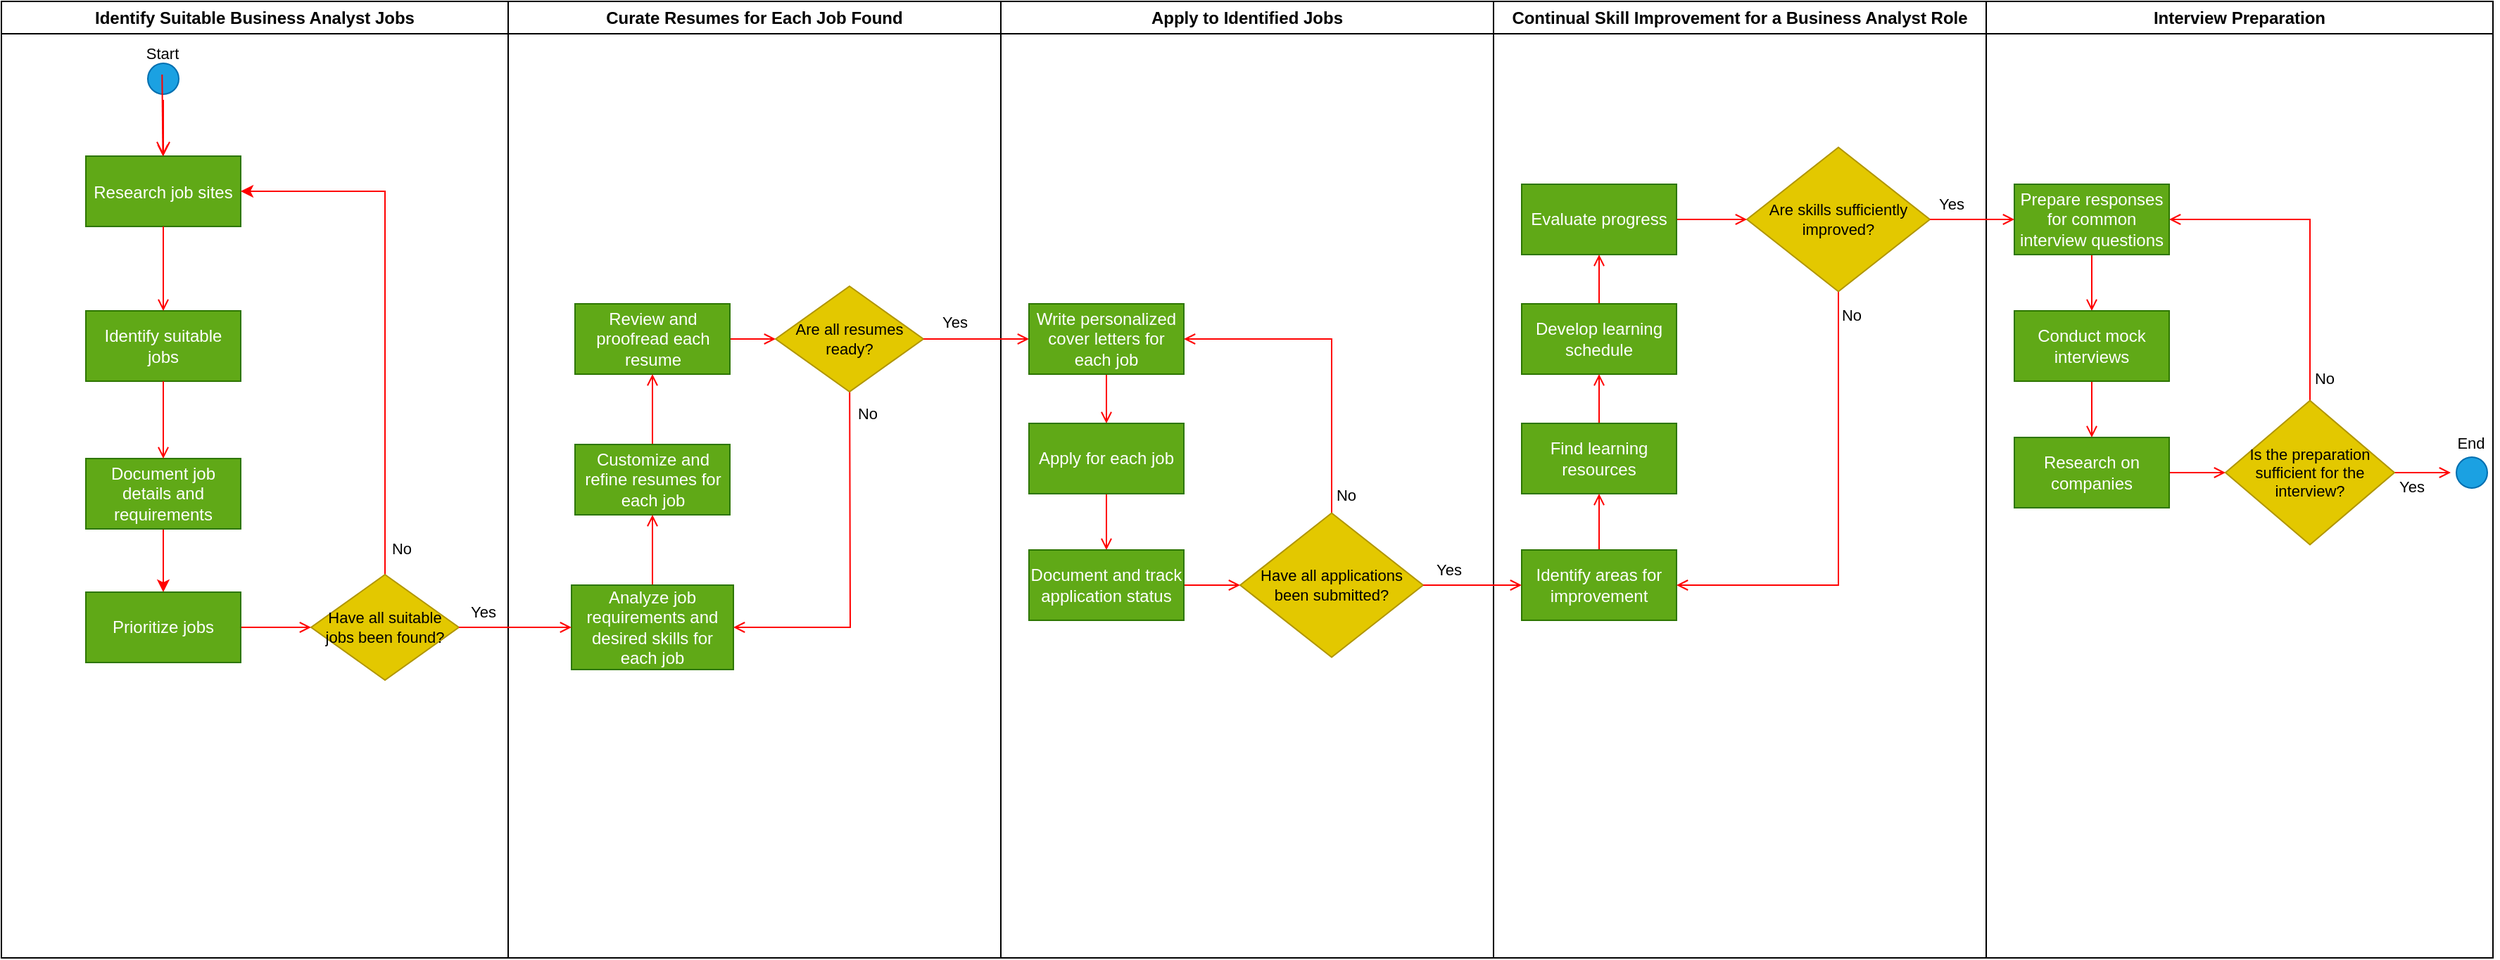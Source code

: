 <mxfile version="21.5.2" type="github">
  <diagram name="Page-1" id="69ls3LJgTDkAv7aRPso6">
    <mxGraphModel dx="1434" dy="828" grid="1" gridSize="10" guides="1" tooltips="1" connect="1" arrows="1" fold="1" page="1" pageScale="1" pageWidth="850" pageHeight="1100" math="0" shadow="0">
      <root>
        <mxCell id="0" />
        <mxCell id="1" parent="0" />
        <mxCell id="4xdy9ToxCQIkvBoCQ5zW-1" value="Identify Suitable Business Analyst Jobs" style="swimlane;whiteSpace=wrap" parent="1" vertex="1">
          <mxGeometry x="20" y="20" width="360" height="680" as="geometry" />
        </mxCell>
        <object label="" id="4xdy9ToxCQIkvBoCQ5zW-2">
          <mxCell style="ellipse;shape=startState;fillColor=#1ba1e2;strokeColor=#006EAF;fontColor=#ffffff;" parent="4xdy9ToxCQIkvBoCQ5zW-1" vertex="1">
            <mxGeometry x="100" y="40" width="30" height="30" as="geometry" />
          </mxCell>
        </object>
        <mxCell id="4xdy9ToxCQIkvBoCQ5zW-3" value="" style="edgeStyle=elbowEdgeStyle;elbow=horizontal;verticalAlign=bottom;endArrow=open;endSize=8;strokeColor=#FF0000;endFill=1;rounded=0" parent="4xdy9ToxCQIkvBoCQ5zW-1" source="4xdy9ToxCQIkvBoCQ5zW-2" target="4xdy9ToxCQIkvBoCQ5zW-4" edge="1">
          <mxGeometry x="100" y="40" as="geometry">
            <mxPoint x="115" y="110" as="targetPoint" />
          </mxGeometry>
        </mxCell>
        <mxCell id="4xdy9ToxCQIkvBoCQ5zW-4" value="Research job sites" style="fillColor=#60a917;fontColor=#ffffff;strokeColor=#2D7600;" parent="4xdy9ToxCQIkvBoCQ5zW-1" vertex="1">
          <mxGeometry x="60" y="110" width="110" height="50" as="geometry" />
        </mxCell>
        <mxCell id="4xdy9ToxCQIkvBoCQ5zW-5" value="Identify suitable jobs" style="whiteSpace=wrap;fillColor=#60a917;fontColor=#ffffff;strokeColor=#2D7600;" parent="4xdy9ToxCQIkvBoCQ5zW-1" vertex="1">
          <mxGeometry x="60" y="220" width="110" height="50" as="geometry" />
        </mxCell>
        <mxCell id="4xdy9ToxCQIkvBoCQ5zW-6" value="" style="endArrow=open;strokeColor=#FF0000;endFill=1;rounded=0" parent="4xdy9ToxCQIkvBoCQ5zW-1" source="4xdy9ToxCQIkvBoCQ5zW-4" target="4xdy9ToxCQIkvBoCQ5zW-5" edge="1">
          <mxGeometry relative="1" as="geometry" />
        </mxCell>
        <mxCell id="4xdy9ToxCQIkvBoCQ5zW-37" style="edgeStyle=orthogonalEdgeStyle;rounded=0;orthogonalLoop=1;jettySize=auto;html=1;entryX=0.5;entryY=0;entryDx=0;entryDy=0;fillColor=#a20025;strokeColor=#FF0000;" parent="4xdy9ToxCQIkvBoCQ5zW-1" source="4xdy9ToxCQIkvBoCQ5zW-7" target="4xdy9ToxCQIkvBoCQ5zW-36" edge="1">
          <mxGeometry relative="1" as="geometry" />
        </mxCell>
        <mxCell id="4xdy9ToxCQIkvBoCQ5zW-7" value="Document job details and requirements" style="whiteSpace=wrap;fillColor=#60a917;fontColor=#ffffff;strokeColor=#2D7600;" parent="4xdy9ToxCQIkvBoCQ5zW-1" vertex="1">
          <mxGeometry x="60" y="325" width="110" height="50" as="geometry" />
        </mxCell>
        <mxCell id="4xdy9ToxCQIkvBoCQ5zW-8" value="" style="endArrow=open;strokeColor=#FF0000;endFill=1;rounded=0" parent="4xdy9ToxCQIkvBoCQ5zW-1" source="4xdy9ToxCQIkvBoCQ5zW-5" target="4xdy9ToxCQIkvBoCQ5zW-7" edge="1">
          <mxGeometry relative="1" as="geometry" />
        </mxCell>
        <mxCell id="4xdy9ToxCQIkvBoCQ5zW-52" style="edgeStyle=none;shape=connector;rounded=0;orthogonalLoop=1;jettySize=auto;html=1;exitX=1;exitY=0.5;exitDx=0;exitDy=0;entryX=0;entryY=0.5;entryDx=0;entryDy=0;labelBackgroundColor=default;strokeColor=#FF0000;fontFamily=Helvetica;fontSize=11;fontColor=default;endArrow=open;endFill=1;" parent="4xdy9ToxCQIkvBoCQ5zW-1" source="4xdy9ToxCQIkvBoCQ5zW-36" target="4xdy9ToxCQIkvBoCQ5zW-38" edge="1">
          <mxGeometry relative="1" as="geometry" />
        </mxCell>
        <mxCell id="4xdy9ToxCQIkvBoCQ5zW-36" value="Prioritize jobs" style="whiteSpace=wrap;fillColor=#60a917;fontColor=#ffffff;strokeColor=#2D7600;" parent="4xdy9ToxCQIkvBoCQ5zW-1" vertex="1">
          <mxGeometry x="60" y="420" width="110" height="50" as="geometry" />
        </mxCell>
        <mxCell id="4xdy9ToxCQIkvBoCQ5zW-50" style="edgeStyle=orthogonalEdgeStyle;rounded=0;orthogonalLoop=1;jettySize=auto;html=1;entryX=1;entryY=0.5;entryDx=0;entryDy=0;exitX=0.5;exitY=0;exitDx=0;exitDy=0;strokeColor=#FF0000;" parent="4xdy9ToxCQIkvBoCQ5zW-1" source="4xdy9ToxCQIkvBoCQ5zW-38" target="4xdy9ToxCQIkvBoCQ5zW-4" edge="1">
          <mxGeometry relative="1" as="geometry">
            <mxPoint x="273" y="130" as="targetPoint" />
          </mxGeometry>
        </mxCell>
        <mxCell id="4xdy9ToxCQIkvBoCQ5zW-51" value="No" style="edgeLabel;html=1;align=center;verticalAlign=middle;resizable=0;points=[];" parent="4xdy9ToxCQIkvBoCQ5zW-50" vertex="1" connectable="0">
          <mxGeometry x="-0.084" relative="1" as="geometry">
            <mxPoint x="11" y="153" as="offset" />
          </mxGeometry>
        </mxCell>
        <mxCell id="4xdy9ToxCQIkvBoCQ5zW-38" value="Have all suitable jobs been found?" style="rhombus;html=1;whiteSpace=wrap;fillColor=#e3c800;fontColor=#000000;strokeColor=#B09500;fontSize=11;" parent="4xdy9ToxCQIkvBoCQ5zW-1" vertex="1">
          <mxGeometry x="220" y="407.5" width="105" height="75" as="geometry" />
        </mxCell>
        <mxCell id="4xdy9ToxCQIkvBoCQ5zW-10" value="Curate Resumes for Each Job Found" style="swimlane;whiteSpace=wrap" parent="1" vertex="1">
          <mxGeometry x="380" y="20" width="350" height="680" as="geometry" />
        </mxCell>
        <mxCell id="4xdy9ToxCQIkvBoCQ5zW-62" style="edgeStyle=none;shape=connector;rounded=0;orthogonalLoop=1;jettySize=auto;html=1;entryX=0;entryY=0.5;entryDx=0;entryDy=0;labelBackgroundColor=default;strokeColor=#FF0000;fontFamily=Helvetica;fontSize=11;fontColor=default;endArrow=open;endFill=1;" parent="4xdy9ToxCQIkvBoCQ5zW-10" source="4xdy9ToxCQIkvBoCQ5zW-13" target="4xdy9ToxCQIkvBoCQ5zW-59" edge="1">
          <mxGeometry relative="1" as="geometry" />
        </mxCell>
        <mxCell id="4xdy9ToxCQIkvBoCQ5zW-13" value="Review and proofread each resume" style="whiteSpace=wrap;fillColor=#60a917;fontColor=#ffffff;strokeColor=#2D7600;" parent="4xdy9ToxCQIkvBoCQ5zW-10" vertex="1">
          <mxGeometry x="47.5" y="215" width="110" height="50" as="geometry" />
        </mxCell>
        <mxCell id="4xdy9ToxCQIkvBoCQ5zW-57" style="edgeStyle=none;shape=connector;rounded=0;orthogonalLoop=1;jettySize=auto;html=1;entryX=0.5;entryY=1;entryDx=0;entryDy=0;labelBackgroundColor=default;strokeColor=#FF0000;fontFamily=Helvetica;fontSize=11;fontColor=default;endArrow=open;endFill=1;" parent="4xdy9ToxCQIkvBoCQ5zW-10" source="4xdy9ToxCQIkvBoCQ5zW-14" target="4xdy9ToxCQIkvBoCQ5zW-13" edge="1">
          <mxGeometry relative="1" as="geometry" />
        </mxCell>
        <mxCell id="4xdy9ToxCQIkvBoCQ5zW-14" value="Customize and refine resumes for each job" style="whiteSpace=wrap;fillColor=#60a917;fontColor=#ffffff;strokeColor=#2D7600;" parent="4xdy9ToxCQIkvBoCQ5zW-10" vertex="1">
          <mxGeometry x="47.5" y="315" width="110" height="50" as="geometry" />
        </mxCell>
        <mxCell id="4xdy9ToxCQIkvBoCQ5zW-56" style="edgeStyle=none;shape=connector;rounded=0;orthogonalLoop=1;jettySize=auto;html=1;entryX=0.5;entryY=1;entryDx=0;entryDy=0;labelBackgroundColor=default;strokeColor=#FF0000;fontFamily=Helvetica;fontSize=11;fontColor=default;endArrow=open;endFill=1;" parent="4xdy9ToxCQIkvBoCQ5zW-10" source="4xdy9ToxCQIkvBoCQ5zW-16" target="4xdy9ToxCQIkvBoCQ5zW-14" edge="1">
          <mxGeometry relative="1" as="geometry" />
        </mxCell>
        <mxCell id="4xdy9ToxCQIkvBoCQ5zW-16" value="Analyze job requirements and desired skills for each job" style="whiteSpace=wrap;fillColor=#60a917;fontColor=#ffffff;strokeColor=#2D7600;" parent="4xdy9ToxCQIkvBoCQ5zW-10" vertex="1">
          <mxGeometry x="45" y="415" width="115" height="60" as="geometry" />
        </mxCell>
        <mxCell id="4xdy9ToxCQIkvBoCQ5zW-63" style="edgeStyle=none;shape=connector;rounded=0;orthogonalLoop=1;jettySize=auto;html=1;entryX=1;entryY=0.5;entryDx=0;entryDy=0;labelBackgroundColor=default;strokeColor=#FF0000;fontFamily=Helvetica;fontSize=11;fontColor=default;endArrow=open;endFill=1;" parent="4xdy9ToxCQIkvBoCQ5zW-10" source="4xdy9ToxCQIkvBoCQ5zW-59" target="4xdy9ToxCQIkvBoCQ5zW-16" edge="1">
          <mxGeometry relative="1" as="geometry">
            <Array as="points">
              <mxPoint x="243" y="445" />
            </Array>
          </mxGeometry>
        </mxCell>
        <mxCell id="4xdy9ToxCQIkvBoCQ5zW-64" value="No" style="edgeLabel;html=1;align=center;verticalAlign=middle;resizable=0;points=[];fontSize=11;fontFamily=Helvetica;fontColor=default;" parent="4xdy9ToxCQIkvBoCQ5zW-63" vertex="1" connectable="0">
          <mxGeometry x="-0.445" y="-1" relative="1" as="geometry">
            <mxPoint x="13" y="-54" as="offset" />
          </mxGeometry>
        </mxCell>
        <mxCell id="4xdy9ToxCQIkvBoCQ5zW-59" value="Are all resumes ready?" style="rhombus;html=1;whiteSpace=wrap;fillColor=#e3c800;fontColor=#000000;strokeColor=#B09500;fontSize=11;" parent="4xdy9ToxCQIkvBoCQ5zW-10" vertex="1">
          <mxGeometry x="190" y="202.5" width="105" height="75" as="geometry" />
        </mxCell>
        <mxCell id="4xdy9ToxCQIkvBoCQ5zW-29" value="Apply to Identified Jobs" style="swimlane;whiteSpace=wrap" parent="1" vertex="1">
          <mxGeometry x="730" y="20" width="350" height="680" as="geometry" />
        </mxCell>
        <mxCell id="4xdy9ToxCQIkvBoCQ5zW-70" style="edgeStyle=none;shape=connector;rounded=0;orthogonalLoop=1;jettySize=auto;html=1;entryX=0.5;entryY=0;entryDx=0;entryDy=0;labelBackgroundColor=default;strokeColor=#FF0000;fontFamily=Helvetica;fontSize=11;fontColor=default;endArrow=open;endFill=1;" parent="4xdy9ToxCQIkvBoCQ5zW-29" source="4xdy9ToxCQIkvBoCQ5zW-65" target="4xdy9ToxCQIkvBoCQ5zW-68" edge="1">
          <mxGeometry relative="1" as="geometry" />
        </mxCell>
        <mxCell id="4xdy9ToxCQIkvBoCQ5zW-65" value="Write personalized cover letters for each job" style="whiteSpace=wrap;fillColor=#60a917;fontColor=#ffffff;strokeColor=#2D7600;" parent="4xdy9ToxCQIkvBoCQ5zW-29" vertex="1">
          <mxGeometry x="20" y="215" width="110" height="50" as="geometry" />
        </mxCell>
        <mxCell id="4xdy9ToxCQIkvBoCQ5zW-71" style="edgeStyle=none;shape=connector;rounded=0;orthogonalLoop=1;jettySize=auto;html=1;entryX=0.5;entryY=0;entryDx=0;entryDy=0;labelBackgroundColor=default;strokeColor=#FF0000;fontFamily=Helvetica;fontSize=11;fontColor=default;endArrow=open;endFill=1;" parent="4xdy9ToxCQIkvBoCQ5zW-29" source="4xdy9ToxCQIkvBoCQ5zW-68" target="4xdy9ToxCQIkvBoCQ5zW-69" edge="1">
          <mxGeometry relative="1" as="geometry" />
        </mxCell>
        <mxCell id="4xdy9ToxCQIkvBoCQ5zW-68" value="Apply for each job" style="whiteSpace=wrap;fillColor=#60a917;fontColor=#ffffff;strokeColor=#2D7600;" parent="4xdy9ToxCQIkvBoCQ5zW-29" vertex="1">
          <mxGeometry x="20" y="300" width="110" height="50" as="geometry" />
        </mxCell>
        <mxCell id="4xdy9ToxCQIkvBoCQ5zW-73" style="edgeStyle=none;shape=connector;rounded=0;orthogonalLoop=1;jettySize=auto;html=1;entryX=0;entryY=0.5;entryDx=0;entryDy=0;labelBackgroundColor=default;strokeColor=#FF0000;fontFamily=Helvetica;fontSize=11;fontColor=default;endArrow=open;endFill=1;" parent="4xdy9ToxCQIkvBoCQ5zW-29" source="4xdy9ToxCQIkvBoCQ5zW-69" target="4xdy9ToxCQIkvBoCQ5zW-72" edge="1">
          <mxGeometry relative="1" as="geometry" />
        </mxCell>
        <mxCell id="4xdy9ToxCQIkvBoCQ5zW-69" value="Document and track application status" style="whiteSpace=wrap;fillColor=#60a917;fontColor=#ffffff;strokeColor=#2D7600;" parent="4xdy9ToxCQIkvBoCQ5zW-29" vertex="1">
          <mxGeometry x="20" y="390" width="110" height="50" as="geometry" />
        </mxCell>
        <mxCell id="4xdy9ToxCQIkvBoCQ5zW-75" style="edgeStyle=none;shape=connector;rounded=0;orthogonalLoop=1;jettySize=auto;html=1;entryX=1;entryY=0.5;entryDx=0;entryDy=0;labelBackgroundColor=default;strokeColor=#FF0000;fontFamily=Helvetica;fontSize=11;fontColor=default;endArrow=open;endFill=1;" parent="4xdy9ToxCQIkvBoCQ5zW-29" source="4xdy9ToxCQIkvBoCQ5zW-72" target="4xdy9ToxCQIkvBoCQ5zW-65" edge="1">
          <mxGeometry relative="1" as="geometry">
            <Array as="points">
              <mxPoint x="235" y="240" />
            </Array>
          </mxGeometry>
        </mxCell>
        <mxCell id="4xdy9ToxCQIkvBoCQ5zW-76" value="No" style="edgeLabel;html=1;align=center;verticalAlign=middle;resizable=0;points=[];fontSize=11;fontFamily=Helvetica;fontColor=default;" parent="4xdy9ToxCQIkvBoCQ5zW-75" vertex="1" connectable="0">
          <mxGeometry x="-0.172" y="1" relative="1" as="geometry">
            <mxPoint x="11" y="81" as="offset" />
          </mxGeometry>
        </mxCell>
        <mxCell id="4xdy9ToxCQIkvBoCQ5zW-72" value="Have all applications been submitted?" style="rhombus;html=1;whiteSpace=wrap;fillColor=#e3c800;fontColor=#000000;strokeColor=#B09500;fontSize=11;" parent="4xdy9ToxCQIkvBoCQ5zW-29" vertex="1">
          <mxGeometry x="170" y="363.75" width="130" height="102.5" as="geometry" />
        </mxCell>
        <mxCell id="4xdy9ToxCQIkvBoCQ5zW-53" style="edgeStyle=none;shape=connector;rounded=0;orthogonalLoop=1;jettySize=auto;html=1;exitX=1;exitY=0.5;exitDx=0;exitDy=0;entryX=0;entryY=0.5;entryDx=0;entryDy=0;labelBackgroundColor=default;strokeColor=#FF0000;fontFamily=Helvetica;fontSize=11;fontColor=default;endArrow=open;endFill=1;" parent="1" source="4xdy9ToxCQIkvBoCQ5zW-38" target="4xdy9ToxCQIkvBoCQ5zW-16" edge="1">
          <mxGeometry relative="1" as="geometry" />
        </mxCell>
        <mxCell id="4xdy9ToxCQIkvBoCQ5zW-54" value="Yes" style="edgeLabel;html=1;align=center;verticalAlign=middle;resizable=0;points=[];fontSize=11;fontFamily=Helvetica;fontColor=default;" parent="4xdy9ToxCQIkvBoCQ5zW-53" vertex="1" connectable="0">
          <mxGeometry x="-0.575" y="-3" relative="1" as="geometry">
            <mxPoint y="-14" as="offset" />
          </mxGeometry>
        </mxCell>
        <mxCell id="4xdy9ToxCQIkvBoCQ5zW-66" style="edgeStyle=none;shape=connector;rounded=0;orthogonalLoop=1;jettySize=auto;html=1;entryX=0;entryY=0.5;entryDx=0;entryDy=0;labelBackgroundColor=default;strokeColor=#FF0000;fontFamily=Helvetica;fontSize=11;fontColor=default;endArrow=open;endFill=1;" parent="1" source="4xdy9ToxCQIkvBoCQ5zW-59" target="4xdy9ToxCQIkvBoCQ5zW-65" edge="1">
          <mxGeometry relative="1" as="geometry" />
        </mxCell>
        <mxCell id="4xdy9ToxCQIkvBoCQ5zW-67" value="Yes" style="edgeLabel;html=1;align=center;verticalAlign=middle;resizable=0;points=[];fontSize=11;fontFamily=Helvetica;fontColor=default;" parent="4xdy9ToxCQIkvBoCQ5zW-66" vertex="1" connectable="0">
          <mxGeometry x="-0.413" y="-1" relative="1" as="geometry">
            <mxPoint y="-13" as="offset" />
          </mxGeometry>
        </mxCell>
        <mxCell id="4xdy9ToxCQIkvBoCQ5zW-77" value="Continual Skill Improvement for a Business Analyst Role" style="swimlane;whiteSpace=wrap" parent="1" vertex="1">
          <mxGeometry x="1080" y="20" width="350" height="680" as="geometry" />
        </mxCell>
        <mxCell id="4xdy9ToxCQIkvBoCQ5zW-103" style="edgeStyle=none;shape=connector;rounded=0;orthogonalLoop=1;jettySize=auto;html=1;entryX=0.5;entryY=1;entryDx=0;entryDy=0;labelBackgroundColor=default;strokeColor=#FF0000;fontFamily=Helvetica;fontSize=11;fontColor=default;endArrow=open;endFill=1;" parent="4xdy9ToxCQIkvBoCQ5zW-77" source="4xdy9ToxCQIkvBoCQ5zW-79" target="4xdy9ToxCQIkvBoCQ5zW-102" edge="1">
          <mxGeometry relative="1" as="geometry" />
        </mxCell>
        <mxCell id="4xdy9ToxCQIkvBoCQ5zW-79" value="Develop learning schedule" style="whiteSpace=wrap;fillColor=#60a917;fontColor=#ffffff;strokeColor=#2D7600;" parent="4xdy9ToxCQIkvBoCQ5zW-77" vertex="1">
          <mxGeometry x="20" y="215" width="110" height="50" as="geometry" />
        </mxCell>
        <mxCell id="4xdy9ToxCQIkvBoCQ5zW-101" style="edgeStyle=none;shape=connector;rounded=0;orthogonalLoop=1;jettySize=auto;html=1;entryX=0.5;entryY=1;entryDx=0;entryDy=0;labelBackgroundColor=default;strokeColor=#FF0000;fontFamily=Helvetica;fontSize=11;fontColor=default;endArrow=open;endFill=1;" parent="4xdy9ToxCQIkvBoCQ5zW-77" source="4xdy9ToxCQIkvBoCQ5zW-81" target="4xdy9ToxCQIkvBoCQ5zW-79" edge="1">
          <mxGeometry relative="1" as="geometry" />
        </mxCell>
        <mxCell id="4xdy9ToxCQIkvBoCQ5zW-81" value="Find learning resources" style="whiteSpace=wrap;fillColor=#60a917;fontColor=#ffffff;strokeColor=#2D7600;" parent="4xdy9ToxCQIkvBoCQ5zW-77" vertex="1">
          <mxGeometry x="20" y="300" width="110" height="50" as="geometry" />
        </mxCell>
        <mxCell id="4xdy9ToxCQIkvBoCQ5zW-100" style="edgeStyle=none;shape=connector;rounded=0;orthogonalLoop=1;jettySize=auto;html=1;entryX=0.5;entryY=1;entryDx=0;entryDy=0;labelBackgroundColor=default;strokeColor=#FF0000;fontFamily=Helvetica;fontSize=11;fontColor=default;endArrow=open;endFill=1;" parent="4xdy9ToxCQIkvBoCQ5zW-77" source="4xdy9ToxCQIkvBoCQ5zW-83" target="4xdy9ToxCQIkvBoCQ5zW-81" edge="1">
          <mxGeometry relative="1" as="geometry" />
        </mxCell>
        <mxCell id="4xdy9ToxCQIkvBoCQ5zW-83" value="Identify areas for improvement" style="whiteSpace=wrap;fillColor=#60a917;fontColor=#ffffff;strokeColor=#2D7600;" parent="4xdy9ToxCQIkvBoCQ5zW-77" vertex="1">
          <mxGeometry x="20" y="390" width="110" height="50" as="geometry" />
        </mxCell>
        <mxCell id="4xdy9ToxCQIkvBoCQ5zW-105" style="edgeStyle=none;shape=connector;rounded=0;orthogonalLoop=1;jettySize=auto;html=1;entryX=1;entryY=0.5;entryDx=0;entryDy=0;labelBackgroundColor=default;strokeColor=#FF0000;fontFamily=Helvetica;fontSize=11;fontColor=default;endArrow=open;endFill=1;" parent="4xdy9ToxCQIkvBoCQ5zW-77" source="4xdy9ToxCQIkvBoCQ5zW-86" target="4xdy9ToxCQIkvBoCQ5zW-83" edge="1">
          <mxGeometry relative="1" as="geometry">
            <Array as="points">
              <mxPoint x="245" y="415" />
            </Array>
          </mxGeometry>
        </mxCell>
        <mxCell id="4xdy9ToxCQIkvBoCQ5zW-106" value="No" style="edgeLabel;html=1;align=center;verticalAlign=middle;resizable=0;points=[];fontSize=11;fontFamily=Helvetica;fontColor=default;" parent="4xdy9ToxCQIkvBoCQ5zW-105" vertex="1" connectable="0">
          <mxGeometry x="-0.724" relative="1" as="geometry">
            <mxPoint x="9" y="-28" as="offset" />
          </mxGeometry>
        </mxCell>
        <mxCell id="4xdy9ToxCQIkvBoCQ5zW-86" value="Are skills sufficiently improved?" style="rhombus;html=1;whiteSpace=wrap;fillColor=#e3c800;fontColor=#000000;strokeColor=#B09500;fontSize=11;" parent="4xdy9ToxCQIkvBoCQ5zW-77" vertex="1">
          <mxGeometry x="180" y="103.75" width="130" height="102.5" as="geometry" />
        </mxCell>
        <mxCell id="4xdy9ToxCQIkvBoCQ5zW-104" style="edgeStyle=none;shape=connector;rounded=0;orthogonalLoop=1;jettySize=auto;html=1;entryX=0;entryY=0.5;entryDx=0;entryDy=0;labelBackgroundColor=default;strokeColor=#FF0000;fontFamily=Helvetica;fontSize=11;fontColor=default;endArrow=open;endFill=1;" parent="4xdy9ToxCQIkvBoCQ5zW-77" source="4xdy9ToxCQIkvBoCQ5zW-102" target="4xdy9ToxCQIkvBoCQ5zW-86" edge="1">
          <mxGeometry relative="1" as="geometry" />
        </mxCell>
        <mxCell id="4xdy9ToxCQIkvBoCQ5zW-102" value="Evaluate progress" style="whiteSpace=wrap;fillColor=#60a917;fontColor=#ffffff;strokeColor=#2D7600;" parent="4xdy9ToxCQIkvBoCQ5zW-77" vertex="1">
          <mxGeometry x="20" y="130" width="110" height="50" as="geometry" />
        </mxCell>
        <mxCell id="4xdy9ToxCQIkvBoCQ5zW-87" value="Interview Preparation" style="swimlane;whiteSpace=wrap" parent="1" vertex="1">
          <mxGeometry x="1430" y="20" width="360" height="680" as="geometry" />
        </mxCell>
        <mxCell id="4xdy9ToxCQIkvBoCQ5zW-88" style="edgeStyle=none;shape=connector;rounded=0;orthogonalLoop=1;jettySize=auto;html=1;entryX=0.5;entryY=0;entryDx=0;entryDy=0;labelBackgroundColor=default;strokeColor=#FF0000;fontFamily=Helvetica;fontSize=11;fontColor=default;endArrow=open;endFill=1;" parent="4xdy9ToxCQIkvBoCQ5zW-87" source="4xdy9ToxCQIkvBoCQ5zW-89" target="4xdy9ToxCQIkvBoCQ5zW-91" edge="1">
          <mxGeometry relative="1" as="geometry" />
        </mxCell>
        <mxCell id="4xdy9ToxCQIkvBoCQ5zW-89" value="Prepare responses for common interview questions" style="whiteSpace=wrap;fillColor=#60a917;fontColor=#ffffff;strokeColor=#2D7600;" parent="4xdy9ToxCQIkvBoCQ5zW-87" vertex="1">
          <mxGeometry x="20" y="130" width="110" height="50" as="geometry" />
        </mxCell>
        <mxCell id="4xdy9ToxCQIkvBoCQ5zW-90" style="edgeStyle=none;shape=connector;rounded=0;orthogonalLoop=1;jettySize=auto;html=1;entryX=0.5;entryY=0;entryDx=0;entryDy=0;labelBackgroundColor=default;strokeColor=#FF0000;fontFamily=Helvetica;fontSize=11;fontColor=default;endArrow=open;endFill=1;" parent="4xdy9ToxCQIkvBoCQ5zW-87" source="4xdy9ToxCQIkvBoCQ5zW-91" target="4xdy9ToxCQIkvBoCQ5zW-93" edge="1">
          <mxGeometry relative="1" as="geometry" />
        </mxCell>
        <mxCell id="4xdy9ToxCQIkvBoCQ5zW-91" value="Conduct mock interviews" style="whiteSpace=wrap;fillColor=#60a917;fontColor=#ffffff;strokeColor=#2D7600;" parent="4xdy9ToxCQIkvBoCQ5zW-87" vertex="1">
          <mxGeometry x="20" y="220" width="110" height="50" as="geometry" />
        </mxCell>
        <mxCell id="4xdy9ToxCQIkvBoCQ5zW-109" style="edgeStyle=none;shape=connector;rounded=0;orthogonalLoop=1;jettySize=auto;html=1;entryX=0;entryY=0.5;entryDx=0;entryDy=0;labelBackgroundColor=default;strokeColor=#FF0000;fontFamily=Helvetica;fontSize=11;fontColor=default;endArrow=open;endFill=1;" parent="4xdy9ToxCQIkvBoCQ5zW-87" source="4xdy9ToxCQIkvBoCQ5zW-93" target="4xdy9ToxCQIkvBoCQ5zW-96" edge="1">
          <mxGeometry relative="1" as="geometry" />
        </mxCell>
        <mxCell id="4xdy9ToxCQIkvBoCQ5zW-93" value="Research on companies" style="whiteSpace=wrap;fillColor=#60a917;fontColor=#ffffff;strokeColor=#2D7600;" parent="4xdy9ToxCQIkvBoCQ5zW-87" vertex="1">
          <mxGeometry x="20" y="310" width="110" height="50" as="geometry" />
        </mxCell>
        <mxCell id="4xdy9ToxCQIkvBoCQ5zW-110" style="edgeStyle=none;shape=connector;rounded=0;orthogonalLoop=1;jettySize=auto;html=1;labelBackgroundColor=default;strokeColor=#FF0000;fontFamily=Helvetica;fontSize=11;fontColor=default;endArrow=open;endFill=1;entryX=1;entryY=0.5;entryDx=0;entryDy=0;" parent="4xdy9ToxCQIkvBoCQ5zW-87" source="4xdy9ToxCQIkvBoCQ5zW-96" target="4xdy9ToxCQIkvBoCQ5zW-89" edge="1">
          <mxGeometry relative="1" as="geometry">
            <mxPoint x="235" y="190" as="targetPoint" />
            <Array as="points">
              <mxPoint x="230" y="155" />
            </Array>
          </mxGeometry>
        </mxCell>
        <mxCell id="4xdy9ToxCQIkvBoCQ5zW-111" value="No" style="edgeLabel;html=1;align=center;verticalAlign=middle;resizable=0;points=[];fontSize=11;fontFamily=Helvetica;fontColor=default;" parent="4xdy9ToxCQIkvBoCQ5zW-110" vertex="1" connectable="0">
          <mxGeometry x="-0.617" relative="1" as="geometry">
            <mxPoint x="10" y="28" as="offset" />
          </mxGeometry>
        </mxCell>
        <mxCell id="4xdy9ToxCQIkvBoCQ5zW-115" style="edgeStyle=none;shape=connector;rounded=0;orthogonalLoop=1;jettySize=auto;html=1;entryX=0;entryY=0.5;entryDx=0;entryDy=0;labelBackgroundColor=default;strokeColor=#FF0000;fontFamily=Helvetica;fontSize=11;fontColor=default;endArrow=open;endFill=1;" parent="4xdy9ToxCQIkvBoCQ5zW-87" source="4xdy9ToxCQIkvBoCQ5zW-96" target="4xdy9ToxCQIkvBoCQ5zW-114" edge="1">
          <mxGeometry relative="1" as="geometry" />
        </mxCell>
        <mxCell id="4xdy9ToxCQIkvBoCQ5zW-116" value="Yes" style="edgeLabel;html=1;align=center;verticalAlign=middle;resizable=0;points=[];fontSize=11;fontFamily=Helvetica;fontColor=default;" parent="4xdy9ToxCQIkvBoCQ5zW-115" vertex="1" connectable="0">
          <mxGeometry x="-0.4" y="-2" relative="1" as="geometry">
            <mxPoint y="8" as="offset" />
          </mxGeometry>
        </mxCell>
        <mxCell id="4xdy9ToxCQIkvBoCQ5zW-96" value="Is the preparation sufficient for the interview?" style="rhombus;html=1;whiteSpace=wrap;fillColor=#e3c800;fontColor=#000000;strokeColor=#B09500;fontSize=11;" parent="4xdy9ToxCQIkvBoCQ5zW-87" vertex="1">
          <mxGeometry x="170" y="283.75" width="120" height="102.5" as="geometry" />
        </mxCell>
        <object label="" id="4xdy9ToxCQIkvBoCQ5zW-114">
          <mxCell style="ellipse;shape=startState;fillColor=#1ba1e2;strokeColor=#006EAF;fontColor=#ffffff;" parent="4xdy9ToxCQIkvBoCQ5zW-87" vertex="1">
            <mxGeometry x="330" y="320" width="30" height="30" as="geometry" />
          </mxCell>
        </object>
        <mxCell id="4xdy9ToxCQIkvBoCQ5zW-97" style="edgeStyle=none;shape=connector;rounded=0;orthogonalLoop=1;jettySize=auto;html=1;entryX=0;entryY=0.5;entryDx=0;entryDy=0;labelBackgroundColor=default;strokeColor=#FF0000;fontFamily=Helvetica;fontSize=11;fontColor=default;endArrow=open;endFill=1;" parent="1" source="4xdy9ToxCQIkvBoCQ5zW-72" target="4xdy9ToxCQIkvBoCQ5zW-83" edge="1">
          <mxGeometry relative="1" as="geometry" />
        </mxCell>
        <mxCell id="4xdy9ToxCQIkvBoCQ5zW-98" value="Yes" style="edgeLabel;html=1;align=center;verticalAlign=middle;resizable=0;points=[];fontSize=11;fontFamily=Helvetica;fontColor=default;" parent="4xdy9ToxCQIkvBoCQ5zW-97" vertex="1" connectable="0">
          <mxGeometry x="-0.257" relative="1" as="geometry">
            <mxPoint x="-8" y="-11" as="offset" />
          </mxGeometry>
        </mxCell>
        <mxCell id="4xdy9ToxCQIkvBoCQ5zW-107" style="edgeStyle=none;shape=connector;rounded=0;orthogonalLoop=1;jettySize=auto;html=1;entryX=0;entryY=0.5;entryDx=0;entryDy=0;labelBackgroundColor=default;strokeColor=#FF0000;fontFamily=Helvetica;fontSize=11;fontColor=default;endArrow=open;endFill=1;" parent="1" target="4xdy9ToxCQIkvBoCQ5zW-89" edge="1">
          <mxGeometry relative="1" as="geometry">
            <mxPoint x="1390" y="175" as="sourcePoint" />
          </mxGeometry>
        </mxCell>
        <mxCell id="4xdy9ToxCQIkvBoCQ5zW-108" value="Yes" style="edgeLabel;html=1;align=center;verticalAlign=middle;resizable=0;points=[];fontSize=11;fontFamily=Helvetica;fontColor=default;" parent="4xdy9ToxCQIkvBoCQ5zW-107" vertex="1" connectable="0">
          <mxGeometry x="-0.5" y="2" relative="1" as="geometry">
            <mxPoint y="-9" as="offset" />
          </mxGeometry>
        </mxCell>
        <mxCell id="4xdy9ToxCQIkvBoCQ5zW-113" value="" style="edgeStyle=none;shape=connector;rounded=0;orthogonalLoop=1;jettySize=auto;html=1;labelBackgroundColor=default;strokeColor=#FF0000;fontFamily=Helvetica;fontSize=11;fontColor=default;endArrow=open;endFill=1;" parent="1" source="4xdy9ToxCQIkvBoCQ5zW-112" target="4xdy9ToxCQIkvBoCQ5zW-4" edge="1">
          <mxGeometry relative="1" as="geometry" />
        </mxCell>
        <mxCell id="4xdy9ToxCQIkvBoCQ5zW-112" value="Start" style="text;html=1;align=center;verticalAlign=middle;resizable=0;points=[];autosize=1;strokeColor=none;fillColor=none;fontSize=11;fontFamily=Helvetica;fontColor=default;" parent="1" vertex="1">
          <mxGeometry x="109" y="42" width="50" height="30" as="geometry" />
        </mxCell>
        <mxCell id="4xdy9ToxCQIkvBoCQ5zW-117" value="End" style="text;html=1;align=center;verticalAlign=middle;resizable=0;points=[];autosize=1;strokeColor=none;fillColor=none;fontSize=11;fontFamily=Helvetica;fontColor=default;" parent="1" vertex="1">
          <mxGeometry x="1754" y="319" width="40" height="30" as="geometry" />
        </mxCell>
      </root>
    </mxGraphModel>
  </diagram>
</mxfile>
